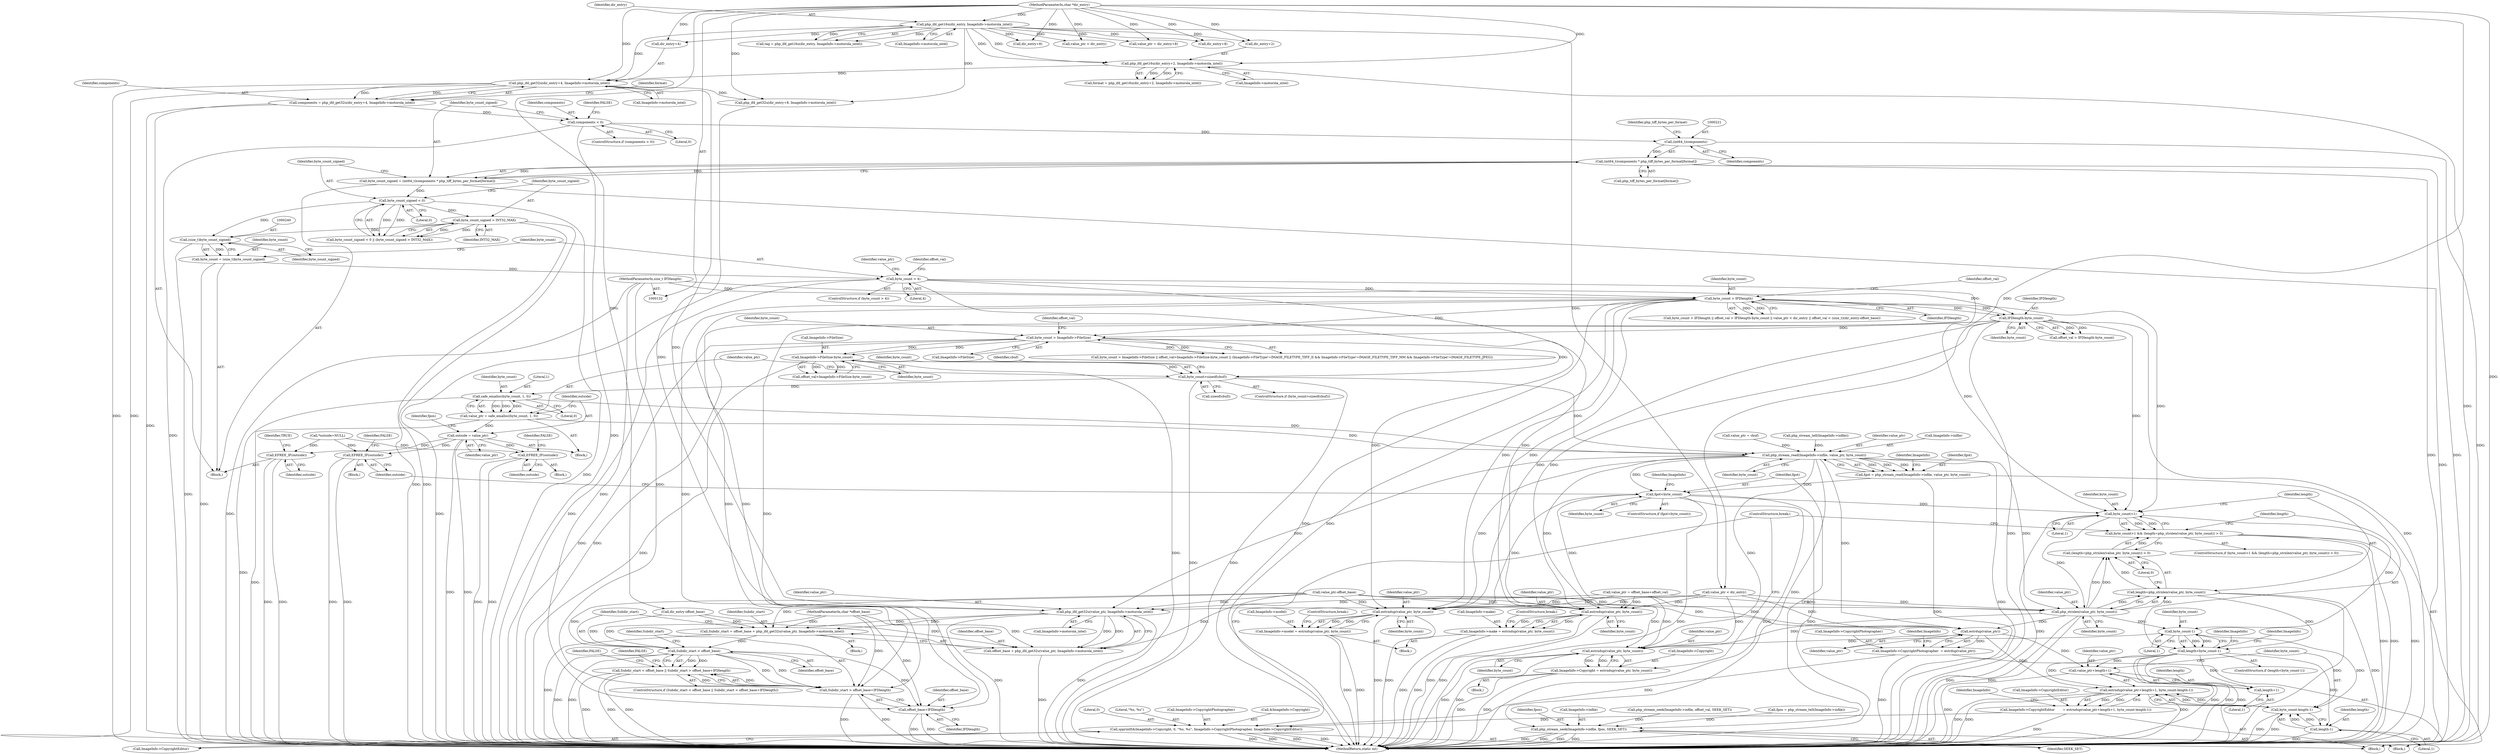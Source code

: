 digraph "0_php_082aecfc3a753ad03be82cf14f03ac065723ec92_0@API" {
"1000334" [label="(Call,safe_emalloc(byte_count, 1, 0))"];
"1000327" [label="(Call,byte_count>sizeof(cbuf))"];
"1000294" [label="(Call,ImageInfo->FileSize-byte_count)"];
"1000286" [label="(Call,byte_count > ImageInfo->FileSize)"];
"1000263" [label="(Call,byte_count > IFDlength)"];
"1000243" [label="(Call,byte_count > 4)"];
"1000237" [label="(Call,byte_count = (size_t)byte_count_signed)"];
"1000239" [label="(Call,(size_t)byte_count_signed)"];
"1000228" [label="(Call,byte_count_signed < 0)"];
"1000217" [label="(Call,byte_count_signed = (int64_t)components * php_tiff_bytes_per_format[format])"];
"1000219" [label="(Call,(int64_t)components * php_tiff_bytes_per_format[format])"];
"1000220" [label="(Call,(int64_t)components)"];
"1000211" [label="(Call,components < 0)"];
"1000190" [label="(Call,components = php_ifd_get32u(dir_entry+4, ImageInfo->motorola_intel))"];
"1000192" [label="(Call,php_ifd_get32u(dir_entry+4, ImageInfo->motorola_intel))"];
"1000134" [label="(MethodParameterIn,char *dir_entry)"];
"1000176" [label="(Call,php_ifd_get16u(dir_entry, ImageInfo->motorola_intel))"];
"1000183" [label="(Call,php_ifd_get16u(dir_entry+2, ImageInfo->motorola_intel))"];
"1000231" [label="(Call,byte_count_signed > INT32_MAX)"];
"1000136" [label="(MethodParameterIn,size_t IFDlength)"];
"1000269" [label="(Call,IFDlength-byte_count)"];
"1000332" [label="(Call,value_ptr = safe_emalloc(byte_count, 1, 0))"];
"1000338" [label="(Call,outside = value_ptr)"];
"1000375" [label="(Call,EFREE_IF(outside))"];
"1000398" [label="(Call,EFREE_IF(outside))"];
"1000793" [label="(Call,EFREE_IF(outside))"];
"1000381" [label="(Call,php_stream_read(ImageInfo->infile, value_ptr, byte_count))"];
"1000379" [label="(Call,fgot = php_stream_read(ImageInfo->infile, value_ptr, byte_count))"];
"1000394" [label="(Call,fgot<byte_count)"];
"1000516" [label="(Call,byte_count>1)"];
"1000515" [label="(Call,byte_count>1 && (length=php_strnlen(value_ptr, byte_count)) > 0)"];
"1000522" [label="(Call,php_strnlen(value_ptr, byte_count))"];
"1000519" [label="(Call,(length=php_strnlen(value_ptr, byte_count)) > 0)"];
"1000520" [label="(Call,length=php_strnlen(value_ptr, byte_count))"];
"1000528" [label="(Call,length<byte_count-1)"];
"1000544" [label="(Call,estrndup(value_ptr+length+1, byte_count-length-1))"];
"1000540" [label="(Call,ImageInfo->CopyrightEditor        = estrndup(value_ptr+length+1, byte_count-length-1))"];
"1000555" [label="(Call,spprintf(&ImageInfo->Copyright, 0, \"%s, %s\", ImageInfo->CopyrightPhotographer, ImageInfo->CopyrightEditor))"];
"1000545" [label="(Call,value_ptr+length+1)"];
"1000547" [label="(Call,length+1)"];
"1000552" [label="(Call,length-1)"];
"1000550" [label="(Call,byte_count-length-1)"];
"1000530" [label="(Call,byte_count-1)"];
"1000574" [label="(Call,estrndup(value_ptr, byte_count))"];
"1000570" [label="(Call,ImageInfo->Copyright = estrndup(value_ptr, byte_count))"];
"1000538" [label="(Call,estrdup(value_ptr))"];
"1000534" [label="(Call,ImageInfo->CopyrightPhotographer  = estrdup(value_ptr))"];
"1000709" [label="(Call,estrndup(value_ptr, byte_count))"];
"1000705" [label="(Call,ImageInfo->make = estrndup(value_ptr, byte_count))"];
"1000718" [label="(Call,estrndup(value_ptr, byte_count))"];
"1000714" [label="(Call,ImageInfo->model = estrndup(value_ptr, byte_count))"];
"1000387" [label="(Call,php_stream_seek(ImageInfo->infile, fpos, SEEK_SET))"];
"1000772" [label="(Call,php_ifd_get32u(value_ptr, ImageInfo->motorola_intel))"];
"1000768" [label="(Call,Subdir_start = offset_base + php_ifd_get32u(value_ptr, ImageInfo->motorola_intel))"];
"1000779" [label="(Call,Subdir_start < offset_base)"];
"1000778" [label="(Call,Subdir_start < offset_base || Subdir_start > offset_base+IFDlength)"];
"1000782" [label="(Call,Subdir_start > offset_base+IFDlength)"];
"1000784" [label="(Call,offset_base+IFDlength)"];
"1000770" [label="(Call,offset_base + php_ifd_get32u(value_ptr, ImageInfo->motorola_intel))"];
"1000547" [label="(Call,length+1)"];
"1000781" [label="(Identifier,offset_base)"];
"1000345" [label="(Identifier,cbuf)"];
"1000519" [label="(Call,(length=php_strnlen(value_ptr, byte_count)) > 0)"];
"1000769" [label="(Identifier,Subdir_start)"];
"1000778" [label="(Call,Subdir_start < offset_base || Subdir_start > offset_base+IFDlength)"];
"1000340" [label="(Identifier,value_ptr)"];
"1000706" [label="(Call,ImageInfo->make)"];
"1000779" [label="(Call,Subdir_start < offset_base)"];
"1000382" [label="(Call,ImageInfo->infile)"];
"1000710" [label="(Identifier,value_ptr)"];
"1000721" [label="(ControlStructure,break;)"];
"1000178" [label="(Call,ImageInfo->motorola_intel)"];
"1000270" [label="(Identifier,IFDlength)"];
"1000268" [label="(Identifier,offset_val)"];
"1000196" [label="(Call,ImageInfo->motorola_intel)"];
"1000248" [label="(Identifier,offset_val)"];
"1000242" [label="(ControlStructure,if (byte_count > 4))"];
"1000219" [label="(Call,(int64_t)components * php_tiff_bytes_per_format[format])"];
"1000271" [label="(Identifier,byte_count)"];
"1000334" [label="(Call,safe_emalloc(byte_count, 1, 0))"];
"1000378" [label="(Identifier,FALSE)"];
"1000176" [label="(Call,php_ifd_get16u(dir_entry, ImageInfo->motorola_intel))"];
"1000263" [label="(Call,byte_count > IFDlength)"];
"1000528" [label="(Call,length<byte_count-1)"];
"1000546" [label="(Identifier,value_ptr)"];
"1000571" [label="(Call,ImageInfo->Copyright)"];
"1000150" [label="(Call,*outside=NULL)"];
"1000524" [label="(Identifier,byte_count)"];
"1000558" [label="(Identifier,ImageInfo)"];
"1000280" [label="(Call,dir_entry-offset_base)"];
"1000397" [label="(Block,)"];
"1000388" [label="(Call,ImageInfo->infile)"];
"1000212" [label="(Identifier,components)"];
"1000785" [label="(Identifier,offset_base)"];
"1000777" [label="(ControlStructure,if (Subdir_start < offset_base || Subdir_start > offset_base+IFDlength))"];
"1000181" [label="(Call,format = php_ifd_get16u(dir_entry+2, ImageInfo->motorola_intel))"];
"1000262" [label="(Call,byte_count > IFDlength || offset_val > IFDlength-byte_count || value_ptr < dir_entry || offset_val < (size_t)(dir_entry-offset_base))"];
"1000782" [label="(Call,Subdir_start > offset_base+IFDlength)"];
"1000256" [label="(Call,value_ptr = offset_base+offset_val)"];
"1000714" [label="(Call,ImageInfo->model = estrndup(value_ptr, byte_count))"];
"1000285" [label="(Call,byte_count > ImageInfo->FileSize || offset_val>ImageInfo->FileSize-byte_count || (ImageInfo->FileType!=IMAGE_FILETYPE_TIFF_II && ImageInfo->FileType!=IMAGE_FILETYPE_TIFF_MM && ImageInfo->FileType!=IMAGE_FILETYPE_JPEG))"];
"1000406" [label="(Call,dir_entry+8)"];
"1000224" [label="(Identifier,php_tiff_bytes_per_format)"];
"1000387" [label="(Call,php_stream_seek(ImageInfo->infile, fpos, SEEK_SET))"];
"1000549" [label="(Literal,1)"];
"1000243" [label="(Call,byte_count > 4)"];
"1000534" [label="(Call,ImageInfo->CopyrightPhotographer  = estrdup(value_ptr))"];
"1000530" [label="(Call,byte_count-1)"];
"1000551" [label="(Identifier,byte_count)"];
"1000796" [label="(Identifier,TRUE)"];
"1000331" [label="(Block,)"];
"1000786" [label="(Identifier,IFDlength)"];
"1000222" [label="(Identifier,components)"];
"1000561" [label="(Literal,\"%s, %s\")"];
"1000193" [label="(Call,dir_entry+4)"];
"1000520" [label="(Call,length=php_strnlen(value_ptr, byte_count))"];
"1000544" [label="(Call,estrndup(value_ptr+length+1, byte_count-length-1))"];
"1000216" [label="(Identifier,FALSE)"];
"1000527" [label="(ControlStructure,if (length<byte_count-1))"];
"1000574" [label="(Call,estrndup(value_ptr, byte_count))"];
"1000720" [label="(Identifier,byte_count)"];
"1000522" [label="(Call,php_strnlen(value_ptr, byte_count))"];
"1000516" [label="(Call,byte_count>1)"];
"1000545" [label="(Call,value_ptr+length+1)"];
"1000239" [label="(Call,(size_t)byte_count_signed)"];
"1000326" [label="(ControlStructure,if (byte_count>sizeof(cbuf)))"];
"1000177" [label="(Identifier,dir_entry)"];
"1000536" [label="(Identifier,ImageInfo)"];
"1000512" [label="(Block,)"];
"1000401" [label="(Identifier,FALSE)"];
"1000718" [label="(Call,estrndup(value_ptr, byte_count))"];
"1000375" [label="(Call,EFREE_IF(outside))"];
"1000529" [label="(Identifier,length)"];
"1000532" [label="(Literal,1)"];
"1000220" [label="(Call,(int64_t)components)"];
"1000789" [label="(Identifier,FALSE)"];
"1000286" [label="(Call,byte_count > ImageInfo->FileSize)"];
"1000548" [label="(Identifier,length)"];
"1000269" [label="(Call,IFDlength-byte_count)"];
"1000227" [label="(Call,byte_count_signed < 0 || (byte_count_signed > INT32_MAX))"];
"1000273" [label="(Call,value_ptr < dir_entry)"];
"1000533" [label="(Block,)"];
"1000531" [label="(Identifier,byte_count)"];
"1000774" [label="(Call,ImageInfo->motorola_intel)"];
"1000538" [label="(Call,estrdup(value_ptr))"];
"1000514" [label="(ControlStructure,if (byte_count>1 && (length=php_strnlen(value_ptr, byte_count)) > 0))"];
"1000267" [label="(Call,offset_val > IFDlength-byte_count)"];
"1000338" [label="(Call,outside = value_ptr)"];
"1000374" [label="(Block,)"];
"1000392" [label="(Identifier,SEEK_SET)"];
"1000250" [label="(Call,dir_entry+8)"];
"1000711" [label="(Identifier,byte_count)"];
"1000576" [label="(Identifier,byte_count)"];
"1000328" [label="(Identifier,byte_count)"];
"1000191" [label="(Identifier,components)"];
"1000396" [label="(Identifier,byte_count)"];
"1000327" [label="(Call,byte_count>sizeof(cbuf))"];
"1000295" [label="(Call,ImageInfo->FileSize)"];
"1000332" [label="(Call,value_ptr = safe_emalloc(byte_count, 1, 0))"];
"1000192" [label="(Call,php_ifd_get32u(dir_entry+4, ImageInfo->motorola_intel))"];
"1000333" [label="(Identifier,value_ptr)"];
"1000770" [label="(Call,offset_base + php_ifd_get32u(value_ptr, ImageInfo->motorola_intel))"];
"1000712" [label="(ControlStructure,break;)"];
"1000555" [label="(Call,spprintf(&ImageInfo->Copyright, 0, \"%s, %s\", ImageInfo->CopyrightPhotographer, ImageInfo->CopyrightEditor))"];
"1000318" [label="(Call,value_ptr < dir_entry)"];
"1000228" [label="(Call,byte_count_signed < 0)"];
"1000792" [label="(Identifier,FALSE)"];
"1000729" [label="(Block,)"];
"1000230" [label="(Literal,0)"];
"1000187" [label="(Call,ImageInfo->motorola_intel)"];
"1000411" [label="(Call,value_ptr-offset_base)"];
"1000233" [label="(Identifier,INT32_MAX)"];
"1000294" [label="(Call,ImageInfo->FileSize-byte_count)"];
"1000569" [label="(Block,)"];
"1000542" [label="(Identifier,ImageInfo)"];
"1000292" [label="(Call,offset_val>ImageInfo->FileSize-byte_count)"];
"1000232" [label="(Identifier,byte_count_signed)"];
"1000335" [label="(Identifier,byte_count)"];
"1000218" [label="(Identifier,byte_count_signed)"];
"1000358" [label="(Call,php_stream_seek(ImageInfo->infile, offset_val, SEEK_SET))"];
"1000380" [label="(Identifier,fgot)"];
"1000784" [label="(Call,offset_base+IFDlength)"];
"1000245" [label="(Literal,4)"];
"1000554" [label="(Literal,1)"];
"1000539" [label="(Identifier,value_ptr)"];
"1000238" [label="(Identifier,byte_count)"];
"1000135" [label="(MethodParameterIn,char *offset_base)"];
"1000577" [label="(ControlStructure,break;)"];
"1000376" [label="(Identifier,outside)"];
"1000797" [label="(MethodReturn,static int)"];
"1000794" [label="(Identifier,outside)"];
"1000353" [label="(Identifier,fpos)"];
"1000136" [label="(MethodParameterIn,size_t IFDlength)"];
"1000249" [label="(Call,php_ifd_get32u(dir_entry+8, ImageInfo->motorola_intel))"];
"1000184" [label="(Call,dir_entry+2)"];
"1000264" [label="(Identifier,byte_count)"];
"1000244" [label="(Identifier,byte_count)"];
"1000229" [label="(Identifier,byte_count_signed)"];
"1000715" [label="(Call,ImageInfo->model)"];
"1000405" [label="(Identifier,value_ptr)"];
"1000398" [label="(Call,EFREE_IF(outside))"];
"1000523" [label="(Identifier,value_ptr)"];
"1000339" [label="(Identifier,outside)"];
"1000293" [label="(Identifier,offset_val)"];
"1000389" [label="(Identifier,ImageInfo)"];
"1000521" [label="(Identifier,length)"];
"1000190" [label="(Call,components = php_ifd_get32u(dir_entry+4, ImageInfo->motorola_intel))"];
"1000570" [label="(Call,ImageInfo->Copyright = estrndup(value_ptr, byte_count))"];
"1000416" [label="(Identifier,ImageInfo)"];
"1000562" [label="(Call,ImageInfo->CopyrightPhotographer)"];
"1000283" [label="(Block,)"];
"1000379" [label="(Call,fgot = php_stream_read(ImageInfo->infile, value_ptr, byte_count))"];
"1000241" [label="(Identifier,byte_count_signed)"];
"1000223" [label="(Call,php_tiff_bytes_per_format[format])"];
"1000381" [label="(Call,php_stream_read(ImageInfo->infile, value_ptr, byte_count))"];
"1000349" [label="(Call,value_ptr = cbuf)"];
"1000719" [label="(Identifier,value_ptr)"];
"1000565" [label="(Call,ImageInfo->CopyrightEditor)"];
"1000211" [label="(Call,components < 0)"];
"1000772" [label="(Call,php_ifd_get32u(value_ptr, ImageInfo->motorola_intel))"];
"1000556" [label="(Call,&ImageInfo->Copyright)"];
"1000394" [label="(Call,fgot<byte_count)"];
"1000517" [label="(Identifier,byte_count)"];
"1000793" [label="(Call,EFREE_IF(outside))"];
"1000393" [label="(ControlStructure,if (fgot<byte_count))"];
"1000541" [label="(Call,ImageInfo->CopyrightEditor)"];
"1000783" [label="(Identifier,Subdir_start)"];
"1000329" [label="(Call,sizeof(cbuf))"];
"1000183" [label="(Call,php_ifd_get16u(dir_entry+2, ImageInfo->motorola_intel))"];
"1000705" [label="(Call,ImageInfo->make = estrndup(value_ptr, byte_count))"];
"1000552" [label="(Call,length-1)"];
"1000535" [label="(Call,ImageInfo->CopyrightPhotographer)"];
"1000352" [label="(Call,fpos = php_stream_tell(ImageInfo->infile))"];
"1000231" [label="(Call,byte_count_signed > INT32_MAX)"];
"1000525" [label="(Literal,0)"];
"1000336" [label="(Literal,1)"];
"1000399" [label="(Identifier,outside)"];
"1000773" [label="(Identifier,value_ptr)"];
"1000298" [label="(Identifier,byte_count)"];
"1000265" [label="(Identifier,IFDlength)"];
"1000202" [label="(Identifier,format)"];
"1000553" [label="(Identifier,length)"];
"1000515" [label="(Call,byte_count>1 && (length=php_strnlen(value_ptr, byte_count)) > 0)"];
"1000550" [label="(Call,byte_count-length-1)"];
"1000395" [label="(Identifier,fgot)"];
"1000575" [label="(Identifier,value_ptr)"];
"1000404" [label="(Call,value_ptr = dir_entry+8)"];
"1000386" [label="(Identifier,byte_count)"];
"1000572" [label="(Identifier,ImageInfo)"];
"1000780" [label="(Identifier,Subdir_start)"];
"1000391" [label="(Identifier,fpos)"];
"1000174" [label="(Call,tag = php_ifd_get16u(dir_entry, ImageInfo->motorola_intel))"];
"1000771" [label="(Identifier,offset_base)"];
"1000768" [label="(Call,Subdir_start = offset_base + php_ifd_get32u(value_ptr, ImageInfo->motorola_intel))"];
"1000337" [label="(Literal,0)"];
"1000210" [label="(ControlStructure,if (components < 0))"];
"1000560" [label="(Literal,0)"];
"1000237" [label="(Call,byte_count = (size_t)byte_count_signed)"];
"1000518" [label="(Literal,1)"];
"1000540" [label="(Call,ImageInfo->CopyrightEditor        = estrndup(value_ptr+length+1, byte_count-length-1))"];
"1000217" [label="(Call,byte_count_signed = (int64_t)components * php_tiff_bytes_per_format[format])"];
"1000213" [label="(Literal,0)"];
"1000709" [label="(Call,estrndup(value_ptr, byte_count))"];
"1000141" [label="(Block,)"];
"1000366" [label="(Call,php_stream_tell(ImageInfo->infile))"];
"1000385" [label="(Identifier,value_ptr)"];
"1000287" [label="(Identifier,byte_count)"];
"1000288" [label="(Call,ImageInfo->FileSize)"];
"1000134" [label="(MethodParameterIn,char *dir_entry)"];
"1000334" -> "1000332"  [label="AST: "];
"1000334" -> "1000337"  [label="CFG: "];
"1000335" -> "1000334"  [label="AST: "];
"1000336" -> "1000334"  [label="AST: "];
"1000337" -> "1000334"  [label="AST: "];
"1000332" -> "1000334"  [label="CFG: "];
"1000334" -> "1000797"  [label="DDG: "];
"1000334" -> "1000332"  [label="DDG: "];
"1000334" -> "1000332"  [label="DDG: "];
"1000334" -> "1000332"  [label="DDG: "];
"1000327" -> "1000334"  [label="DDG: "];
"1000334" -> "1000381"  [label="DDG: "];
"1000327" -> "1000326"  [label="AST: "];
"1000327" -> "1000329"  [label="CFG: "];
"1000328" -> "1000327"  [label="AST: "];
"1000329" -> "1000327"  [label="AST: "];
"1000333" -> "1000327"  [label="CFG: "];
"1000345" -> "1000327"  [label="CFG: "];
"1000327" -> "1000797"  [label="DDG: "];
"1000327" -> "1000797"  [label="DDG: "];
"1000294" -> "1000327"  [label="DDG: "];
"1000286" -> "1000327"  [label="DDG: "];
"1000327" -> "1000381"  [label="DDG: "];
"1000294" -> "1000292"  [label="AST: "];
"1000294" -> "1000298"  [label="CFG: "];
"1000295" -> "1000294"  [label="AST: "];
"1000298" -> "1000294"  [label="AST: "];
"1000292" -> "1000294"  [label="CFG: "];
"1000294" -> "1000797"  [label="DDG: "];
"1000294" -> "1000797"  [label="DDG: "];
"1000294" -> "1000292"  [label="DDG: "];
"1000294" -> "1000292"  [label="DDG: "];
"1000286" -> "1000294"  [label="DDG: "];
"1000286" -> "1000294"  [label="DDG: "];
"1000286" -> "1000285"  [label="AST: "];
"1000286" -> "1000288"  [label="CFG: "];
"1000287" -> "1000286"  [label="AST: "];
"1000288" -> "1000286"  [label="AST: "];
"1000293" -> "1000286"  [label="CFG: "];
"1000285" -> "1000286"  [label="CFG: "];
"1000286" -> "1000797"  [label="DDG: "];
"1000286" -> "1000797"  [label="DDG: "];
"1000286" -> "1000285"  [label="DDG: "];
"1000286" -> "1000285"  [label="DDG: "];
"1000263" -> "1000286"  [label="DDG: "];
"1000269" -> "1000286"  [label="DDG: "];
"1000263" -> "1000262"  [label="AST: "];
"1000263" -> "1000265"  [label="CFG: "];
"1000264" -> "1000263"  [label="AST: "];
"1000265" -> "1000263"  [label="AST: "];
"1000268" -> "1000263"  [label="CFG: "];
"1000262" -> "1000263"  [label="CFG: "];
"1000263" -> "1000797"  [label="DDG: "];
"1000263" -> "1000797"  [label="DDG: "];
"1000263" -> "1000262"  [label="DDG: "];
"1000263" -> "1000262"  [label="DDG: "];
"1000243" -> "1000263"  [label="DDG: "];
"1000136" -> "1000263"  [label="DDG: "];
"1000263" -> "1000269"  [label="DDG: "];
"1000263" -> "1000269"  [label="DDG: "];
"1000263" -> "1000516"  [label="DDG: "];
"1000263" -> "1000709"  [label="DDG: "];
"1000263" -> "1000718"  [label="DDG: "];
"1000263" -> "1000782"  [label="DDG: "];
"1000263" -> "1000784"  [label="DDG: "];
"1000243" -> "1000242"  [label="AST: "];
"1000243" -> "1000245"  [label="CFG: "];
"1000244" -> "1000243"  [label="AST: "];
"1000245" -> "1000243"  [label="AST: "];
"1000248" -> "1000243"  [label="CFG: "];
"1000405" -> "1000243"  [label="CFG: "];
"1000243" -> "1000797"  [label="DDG: "];
"1000243" -> "1000797"  [label="DDG: "];
"1000237" -> "1000243"  [label="DDG: "];
"1000243" -> "1000516"  [label="DDG: "];
"1000243" -> "1000709"  [label="DDG: "];
"1000243" -> "1000718"  [label="DDG: "];
"1000237" -> "1000141"  [label="AST: "];
"1000237" -> "1000239"  [label="CFG: "];
"1000238" -> "1000237"  [label="AST: "];
"1000239" -> "1000237"  [label="AST: "];
"1000244" -> "1000237"  [label="CFG: "];
"1000237" -> "1000797"  [label="DDG: "];
"1000239" -> "1000237"  [label="DDG: "];
"1000239" -> "1000241"  [label="CFG: "];
"1000240" -> "1000239"  [label="AST: "];
"1000241" -> "1000239"  [label="AST: "];
"1000239" -> "1000797"  [label="DDG: "];
"1000228" -> "1000239"  [label="DDG: "];
"1000231" -> "1000239"  [label="DDG: "];
"1000228" -> "1000227"  [label="AST: "];
"1000228" -> "1000230"  [label="CFG: "];
"1000229" -> "1000228"  [label="AST: "];
"1000230" -> "1000228"  [label="AST: "];
"1000232" -> "1000228"  [label="CFG: "];
"1000227" -> "1000228"  [label="CFG: "];
"1000228" -> "1000797"  [label="DDG: "];
"1000228" -> "1000227"  [label="DDG: "];
"1000228" -> "1000227"  [label="DDG: "];
"1000217" -> "1000228"  [label="DDG: "];
"1000228" -> "1000231"  [label="DDG: "];
"1000217" -> "1000141"  [label="AST: "];
"1000217" -> "1000219"  [label="CFG: "];
"1000218" -> "1000217"  [label="AST: "];
"1000219" -> "1000217"  [label="AST: "];
"1000229" -> "1000217"  [label="CFG: "];
"1000217" -> "1000797"  [label="DDG: "];
"1000219" -> "1000217"  [label="DDG: "];
"1000219" -> "1000217"  [label="DDG: "];
"1000219" -> "1000223"  [label="CFG: "];
"1000220" -> "1000219"  [label="AST: "];
"1000223" -> "1000219"  [label="AST: "];
"1000219" -> "1000797"  [label="DDG: "];
"1000219" -> "1000797"  [label="DDG: "];
"1000220" -> "1000219"  [label="DDG: "];
"1000220" -> "1000222"  [label="CFG: "];
"1000221" -> "1000220"  [label="AST: "];
"1000222" -> "1000220"  [label="AST: "];
"1000224" -> "1000220"  [label="CFG: "];
"1000220" -> "1000797"  [label="DDG: "];
"1000211" -> "1000220"  [label="DDG: "];
"1000211" -> "1000210"  [label="AST: "];
"1000211" -> "1000213"  [label="CFG: "];
"1000212" -> "1000211"  [label="AST: "];
"1000213" -> "1000211"  [label="AST: "];
"1000216" -> "1000211"  [label="CFG: "];
"1000218" -> "1000211"  [label="CFG: "];
"1000211" -> "1000797"  [label="DDG: "];
"1000211" -> "1000797"  [label="DDG: "];
"1000190" -> "1000211"  [label="DDG: "];
"1000190" -> "1000141"  [label="AST: "];
"1000190" -> "1000192"  [label="CFG: "];
"1000191" -> "1000190"  [label="AST: "];
"1000192" -> "1000190"  [label="AST: "];
"1000202" -> "1000190"  [label="CFG: "];
"1000190" -> "1000797"  [label="DDG: "];
"1000192" -> "1000190"  [label="DDG: "];
"1000192" -> "1000190"  [label="DDG: "];
"1000192" -> "1000196"  [label="CFG: "];
"1000193" -> "1000192"  [label="AST: "];
"1000196" -> "1000192"  [label="AST: "];
"1000192" -> "1000797"  [label="DDG: "];
"1000192" -> "1000797"  [label="DDG: "];
"1000134" -> "1000192"  [label="DDG: "];
"1000176" -> "1000192"  [label="DDG: "];
"1000183" -> "1000192"  [label="DDG: "];
"1000192" -> "1000249"  [label="DDG: "];
"1000192" -> "1000772"  [label="DDG: "];
"1000134" -> "1000132"  [label="AST: "];
"1000134" -> "1000797"  [label="DDG: "];
"1000134" -> "1000176"  [label="DDG: "];
"1000134" -> "1000183"  [label="DDG: "];
"1000134" -> "1000184"  [label="DDG: "];
"1000134" -> "1000193"  [label="DDG: "];
"1000134" -> "1000249"  [label="DDG: "];
"1000134" -> "1000250"  [label="DDG: "];
"1000134" -> "1000273"  [label="DDG: "];
"1000134" -> "1000280"  [label="DDG: "];
"1000134" -> "1000318"  [label="DDG: "];
"1000134" -> "1000404"  [label="DDG: "];
"1000134" -> "1000406"  [label="DDG: "];
"1000176" -> "1000174"  [label="AST: "];
"1000176" -> "1000178"  [label="CFG: "];
"1000177" -> "1000176"  [label="AST: "];
"1000178" -> "1000176"  [label="AST: "];
"1000174" -> "1000176"  [label="CFG: "];
"1000176" -> "1000174"  [label="DDG: "];
"1000176" -> "1000174"  [label="DDG: "];
"1000176" -> "1000183"  [label="DDG: "];
"1000176" -> "1000183"  [label="DDG: "];
"1000176" -> "1000184"  [label="DDG: "];
"1000176" -> "1000193"  [label="DDG: "];
"1000176" -> "1000249"  [label="DDG: "];
"1000176" -> "1000250"  [label="DDG: "];
"1000176" -> "1000273"  [label="DDG: "];
"1000176" -> "1000318"  [label="DDG: "];
"1000176" -> "1000404"  [label="DDG: "];
"1000176" -> "1000406"  [label="DDG: "];
"1000183" -> "1000181"  [label="AST: "];
"1000183" -> "1000187"  [label="CFG: "];
"1000184" -> "1000183"  [label="AST: "];
"1000187" -> "1000183"  [label="AST: "];
"1000181" -> "1000183"  [label="CFG: "];
"1000183" -> "1000797"  [label="DDG: "];
"1000183" -> "1000181"  [label="DDG: "];
"1000183" -> "1000181"  [label="DDG: "];
"1000231" -> "1000227"  [label="AST: "];
"1000231" -> "1000233"  [label="CFG: "];
"1000232" -> "1000231"  [label="AST: "];
"1000233" -> "1000231"  [label="AST: "];
"1000227" -> "1000231"  [label="CFG: "];
"1000231" -> "1000797"  [label="DDG: "];
"1000231" -> "1000797"  [label="DDG: "];
"1000231" -> "1000227"  [label="DDG: "];
"1000231" -> "1000227"  [label="DDG: "];
"1000136" -> "1000132"  [label="AST: "];
"1000136" -> "1000797"  [label="DDG: "];
"1000136" -> "1000269"  [label="DDG: "];
"1000136" -> "1000782"  [label="DDG: "];
"1000136" -> "1000784"  [label="DDG: "];
"1000269" -> "1000267"  [label="AST: "];
"1000269" -> "1000271"  [label="CFG: "];
"1000270" -> "1000269"  [label="AST: "];
"1000271" -> "1000269"  [label="AST: "];
"1000267" -> "1000269"  [label="CFG: "];
"1000269" -> "1000797"  [label="DDG: "];
"1000269" -> "1000797"  [label="DDG: "];
"1000269" -> "1000267"  [label="DDG: "];
"1000269" -> "1000267"  [label="DDG: "];
"1000269" -> "1000516"  [label="DDG: "];
"1000269" -> "1000709"  [label="DDG: "];
"1000269" -> "1000718"  [label="DDG: "];
"1000269" -> "1000782"  [label="DDG: "];
"1000269" -> "1000784"  [label="DDG: "];
"1000332" -> "1000331"  [label="AST: "];
"1000333" -> "1000332"  [label="AST: "];
"1000339" -> "1000332"  [label="CFG: "];
"1000332" -> "1000797"  [label="DDG: "];
"1000332" -> "1000338"  [label="DDG: "];
"1000332" -> "1000381"  [label="DDG: "];
"1000338" -> "1000331"  [label="AST: "];
"1000338" -> "1000340"  [label="CFG: "];
"1000339" -> "1000338"  [label="AST: "];
"1000340" -> "1000338"  [label="AST: "];
"1000353" -> "1000338"  [label="CFG: "];
"1000338" -> "1000797"  [label="DDG: "];
"1000338" -> "1000797"  [label="DDG: "];
"1000338" -> "1000375"  [label="DDG: "];
"1000338" -> "1000398"  [label="DDG: "];
"1000338" -> "1000793"  [label="DDG: "];
"1000375" -> "1000374"  [label="AST: "];
"1000375" -> "1000376"  [label="CFG: "];
"1000376" -> "1000375"  [label="AST: "];
"1000378" -> "1000375"  [label="CFG: "];
"1000375" -> "1000797"  [label="DDG: "];
"1000375" -> "1000797"  [label="DDG: "];
"1000150" -> "1000375"  [label="DDG: "];
"1000398" -> "1000397"  [label="AST: "];
"1000398" -> "1000399"  [label="CFG: "];
"1000399" -> "1000398"  [label="AST: "];
"1000401" -> "1000398"  [label="CFG: "];
"1000398" -> "1000797"  [label="DDG: "];
"1000398" -> "1000797"  [label="DDG: "];
"1000150" -> "1000398"  [label="DDG: "];
"1000793" -> "1000141"  [label="AST: "];
"1000793" -> "1000794"  [label="CFG: "];
"1000794" -> "1000793"  [label="AST: "];
"1000796" -> "1000793"  [label="CFG: "];
"1000793" -> "1000797"  [label="DDG: "];
"1000793" -> "1000797"  [label="DDG: "];
"1000150" -> "1000793"  [label="DDG: "];
"1000381" -> "1000379"  [label="AST: "];
"1000381" -> "1000386"  [label="CFG: "];
"1000382" -> "1000381"  [label="AST: "];
"1000385" -> "1000381"  [label="AST: "];
"1000386" -> "1000381"  [label="AST: "];
"1000379" -> "1000381"  [label="CFG: "];
"1000381" -> "1000797"  [label="DDG: "];
"1000381" -> "1000379"  [label="DDG: "];
"1000381" -> "1000379"  [label="DDG: "];
"1000381" -> "1000379"  [label="DDG: "];
"1000366" -> "1000381"  [label="DDG: "];
"1000349" -> "1000381"  [label="DDG: "];
"1000381" -> "1000387"  [label="DDG: "];
"1000381" -> "1000394"  [label="DDG: "];
"1000381" -> "1000522"  [label="DDG: "];
"1000381" -> "1000538"  [label="DDG: "];
"1000381" -> "1000574"  [label="DDG: "];
"1000381" -> "1000709"  [label="DDG: "];
"1000381" -> "1000718"  [label="DDG: "];
"1000381" -> "1000772"  [label="DDG: "];
"1000379" -> "1000283"  [label="AST: "];
"1000380" -> "1000379"  [label="AST: "];
"1000389" -> "1000379"  [label="CFG: "];
"1000379" -> "1000797"  [label="DDG: "];
"1000379" -> "1000394"  [label="DDG: "];
"1000394" -> "1000393"  [label="AST: "];
"1000394" -> "1000396"  [label="CFG: "];
"1000395" -> "1000394"  [label="AST: "];
"1000396" -> "1000394"  [label="AST: "];
"1000399" -> "1000394"  [label="CFG: "];
"1000416" -> "1000394"  [label="CFG: "];
"1000394" -> "1000797"  [label="DDG: "];
"1000394" -> "1000797"  [label="DDG: "];
"1000394" -> "1000797"  [label="DDG: "];
"1000394" -> "1000516"  [label="DDG: "];
"1000394" -> "1000709"  [label="DDG: "];
"1000394" -> "1000718"  [label="DDG: "];
"1000516" -> "1000515"  [label="AST: "];
"1000516" -> "1000518"  [label="CFG: "];
"1000517" -> "1000516"  [label="AST: "];
"1000518" -> "1000516"  [label="AST: "];
"1000521" -> "1000516"  [label="CFG: "];
"1000515" -> "1000516"  [label="CFG: "];
"1000516" -> "1000797"  [label="DDG: "];
"1000516" -> "1000515"  [label="DDG: "];
"1000516" -> "1000515"  [label="DDG: "];
"1000516" -> "1000522"  [label="DDG: "];
"1000516" -> "1000530"  [label="DDG: "];
"1000515" -> "1000514"  [label="AST: "];
"1000515" -> "1000519"  [label="CFG: "];
"1000519" -> "1000515"  [label="AST: "];
"1000529" -> "1000515"  [label="CFG: "];
"1000577" -> "1000515"  [label="CFG: "];
"1000515" -> "1000797"  [label="DDG: "];
"1000515" -> "1000797"  [label="DDG: "];
"1000515" -> "1000797"  [label="DDG: "];
"1000519" -> "1000515"  [label="DDG: "];
"1000522" -> "1000520"  [label="AST: "];
"1000522" -> "1000524"  [label="CFG: "];
"1000523" -> "1000522"  [label="AST: "];
"1000524" -> "1000522"  [label="AST: "];
"1000520" -> "1000522"  [label="CFG: "];
"1000522" -> "1000797"  [label="DDG: "];
"1000522" -> "1000797"  [label="DDG: "];
"1000522" -> "1000519"  [label="DDG: "];
"1000522" -> "1000519"  [label="DDG: "];
"1000522" -> "1000520"  [label="DDG: "];
"1000522" -> "1000520"  [label="DDG: "];
"1000411" -> "1000522"  [label="DDG: "];
"1000273" -> "1000522"  [label="DDG: "];
"1000256" -> "1000522"  [label="DDG: "];
"1000522" -> "1000530"  [label="DDG: "];
"1000522" -> "1000538"  [label="DDG: "];
"1000522" -> "1000574"  [label="DDG: "];
"1000519" -> "1000525"  [label="CFG: "];
"1000520" -> "1000519"  [label="AST: "];
"1000525" -> "1000519"  [label="AST: "];
"1000520" -> "1000519"  [label="DDG: "];
"1000521" -> "1000520"  [label="AST: "];
"1000525" -> "1000520"  [label="CFG: "];
"1000520" -> "1000797"  [label="DDG: "];
"1000520" -> "1000797"  [label="DDG: "];
"1000520" -> "1000528"  [label="DDG: "];
"1000528" -> "1000527"  [label="AST: "];
"1000528" -> "1000530"  [label="CFG: "];
"1000529" -> "1000528"  [label="AST: "];
"1000530" -> "1000528"  [label="AST: "];
"1000536" -> "1000528"  [label="CFG: "];
"1000572" -> "1000528"  [label="CFG: "];
"1000528" -> "1000797"  [label="DDG: "];
"1000528" -> "1000797"  [label="DDG: "];
"1000528" -> "1000797"  [label="DDG: "];
"1000530" -> "1000528"  [label="DDG: "];
"1000530" -> "1000528"  [label="DDG: "];
"1000528" -> "1000544"  [label="DDG: "];
"1000528" -> "1000545"  [label="DDG: "];
"1000528" -> "1000547"  [label="DDG: "];
"1000528" -> "1000552"  [label="DDG: "];
"1000544" -> "1000540"  [label="AST: "];
"1000544" -> "1000550"  [label="CFG: "];
"1000545" -> "1000544"  [label="AST: "];
"1000550" -> "1000544"  [label="AST: "];
"1000540" -> "1000544"  [label="CFG: "];
"1000544" -> "1000797"  [label="DDG: "];
"1000544" -> "1000797"  [label="DDG: "];
"1000544" -> "1000540"  [label="DDG: "];
"1000544" -> "1000540"  [label="DDG: "];
"1000538" -> "1000544"  [label="DDG: "];
"1000550" -> "1000544"  [label="DDG: "];
"1000550" -> "1000544"  [label="DDG: "];
"1000540" -> "1000533"  [label="AST: "];
"1000541" -> "1000540"  [label="AST: "];
"1000558" -> "1000540"  [label="CFG: "];
"1000540" -> "1000797"  [label="DDG: "];
"1000540" -> "1000555"  [label="DDG: "];
"1000555" -> "1000533"  [label="AST: "];
"1000555" -> "1000565"  [label="CFG: "];
"1000556" -> "1000555"  [label="AST: "];
"1000560" -> "1000555"  [label="AST: "];
"1000561" -> "1000555"  [label="AST: "];
"1000562" -> "1000555"  [label="AST: "];
"1000565" -> "1000555"  [label="AST: "];
"1000577" -> "1000555"  [label="CFG: "];
"1000555" -> "1000797"  [label="DDG: "];
"1000555" -> "1000797"  [label="DDG: "];
"1000555" -> "1000797"  [label="DDG: "];
"1000555" -> "1000797"  [label="DDG: "];
"1000534" -> "1000555"  [label="DDG: "];
"1000545" -> "1000547"  [label="CFG: "];
"1000546" -> "1000545"  [label="AST: "];
"1000547" -> "1000545"  [label="AST: "];
"1000551" -> "1000545"  [label="CFG: "];
"1000545" -> "1000797"  [label="DDG: "];
"1000545" -> "1000797"  [label="DDG: "];
"1000538" -> "1000545"  [label="DDG: "];
"1000547" -> "1000549"  [label="CFG: "];
"1000548" -> "1000547"  [label="AST: "];
"1000549" -> "1000547"  [label="AST: "];
"1000552" -> "1000550"  [label="AST: "];
"1000552" -> "1000554"  [label="CFG: "];
"1000553" -> "1000552"  [label="AST: "];
"1000554" -> "1000552"  [label="AST: "];
"1000550" -> "1000552"  [label="CFG: "];
"1000552" -> "1000797"  [label="DDG: "];
"1000552" -> "1000550"  [label="DDG: "];
"1000552" -> "1000550"  [label="DDG: "];
"1000551" -> "1000550"  [label="AST: "];
"1000550" -> "1000797"  [label="DDG: "];
"1000550" -> "1000797"  [label="DDG: "];
"1000530" -> "1000550"  [label="DDG: "];
"1000530" -> "1000532"  [label="CFG: "];
"1000531" -> "1000530"  [label="AST: "];
"1000532" -> "1000530"  [label="AST: "];
"1000530" -> "1000574"  [label="DDG: "];
"1000574" -> "1000570"  [label="AST: "];
"1000574" -> "1000576"  [label="CFG: "];
"1000575" -> "1000574"  [label="AST: "];
"1000576" -> "1000574"  [label="AST: "];
"1000570" -> "1000574"  [label="CFG: "];
"1000574" -> "1000797"  [label="DDG: "];
"1000574" -> "1000797"  [label="DDG: "];
"1000574" -> "1000570"  [label="DDG: "];
"1000574" -> "1000570"  [label="DDG: "];
"1000411" -> "1000574"  [label="DDG: "];
"1000273" -> "1000574"  [label="DDG: "];
"1000256" -> "1000574"  [label="DDG: "];
"1000570" -> "1000569"  [label="AST: "];
"1000571" -> "1000570"  [label="AST: "];
"1000577" -> "1000570"  [label="CFG: "];
"1000570" -> "1000797"  [label="DDG: "];
"1000570" -> "1000797"  [label="DDG: "];
"1000538" -> "1000534"  [label="AST: "];
"1000538" -> "1000539"  [label="CFG: "];
"1000539" -> "1000538"  [label="AST: "];
"1000534" -> "1000538"  [label="CFG: "];
"1000538" -> "1000534"  [label="DDG: "];
"1000411" -> "1000538"  [label="DDG: "];
"1000273" -> "1000538"  [label="DDG: "];
"1000256" -> "1000538"  [label="DDG: "];
"1000534" -> "1000533"  [label="AST: "];
"1000535" -> "1000534"  [label="AST: "];
"1000542" -> "1000534"  [label="CFG: "];
"1000534" -> "1000797"  [label="DDG: "];
"1000709" -> "1000705"  [label="AST: "];
"1000709" -> "1000711"  [label="CFG: "];
"1000710" -> "1000709"  [label="AST: "];
"1000711" -> "1000709"  [label="AST: "];
"1000705" -> "1000709"  [label="CFG: "];
"1000709" -> "1000797"  [label="DDG: "];
"1000709" -> "1000797"  [label="DDG: "];
"1000709" -> "1000705"  [label="DDG: "];
"1000709" -> "1000705"  [label="DDG: "];
"1000411" -> "1000709"  [label="DDG: "];
"1000273" -> "1000709"  [label="DDG: "];
"1000256" -> "1000709"  [label="DDG: "];
"1000705" -> "1000512"  [label="AST: "];
"1000706" -> "1000705"  [label="AST: "];
"1000712" -> "1000705"  [label="CFG: "];
"1000705" -> "1000797"  [label="DDG: "];
"1000705" -> "1000797"  [label="DDG: "];
"1000718" -> "1000714"  [label="AST: "];
"1000718" -> "1000720"  [label="CFG: "];
"1000719" -> "1000718"  [label="AST: "];
"1000720" -> "1000718"  [label="AST: "];
"1000714" -> "1000718"  [label="CFG: "];
"1000718" -> "1000797"  [label="DDG: "];
"1000718" -> "1000797"  [label="DDG: "];
"1000718" -> "1000714"  [label="DDG: "];
"1000718" -> "1000714"  [label="DDG: "];
"1000411" -> "1000718"  [label="DDG: "];
"1000273" -> "1000718"  [label="DDG: "];
"1000256" -> "1000718"  [label="DDG: "];
"1000714" -> "1000512"  [label="AST: "];
"1000715" -> "1000714"  [label="AST: "];
"1000721" -> "1000714"  [label="CFG: "];
"1000714" -> "1000797"  [label="DDG: "];
"1000714" -> "1000797"  [label="DDG: "];
"1000387" -> "1000283"  [label="AST: "];
"1000387" -> "1000392"  [label="CFG: "];
"1000388" -> "1000387"  [label="AST: "];
"1000391" -> "1000387"  [label="AST: "];
"1000392" -> "1000387"  [label="AST: "];
"1000395" -> "1000387"  [label="CFG: "];
"1000387" -> "1000797"  [label="DDG: "];
"1000387" -> "1000797"  [label="DDG: "];
"1000387" -> "1000797"  [label="DDG: "];
"1000387" -> "1000797"  [label="DDG: "];
"1000352" -> "1000387"  [label="DDG: "];
"1000358" -> "1000387"  [label="DDG: "];
"1000772" -> "1000770"  [label="AST: "];
"1000772" -> "1000774"  [label="CFG: "];
"1000773" -> "1000772"  [label="AST: "];
"1000774" -> "1000772"  [label="AST: "];
"1000770" -> "1000772"  [label="CFG: "];
"1000772" -> "1000797"  [label="DDG: "];
"1000772" -> "1000797"  [label="DDG: "];
"1000772" -> "1000768"  [label="DDG: "];
"1000772" -> "1000768"  [label="DDG: "];
"1000772" -> "1000770"  [label="DDG: "];
"1000772" -> "1000770"  [label="DDG: "];
"1000411" -> "1000772"  [label="DDG: "];
"1000273" -> "1000772"  [label="DDG: "];
"1000256" -> "1000772"  [label="DDG: "];
"1000249" -> "1000772"  [label="DDG: "];
"1000768" -> "1000729"  [label="AST: "];
"1000768" -> "1000770"  [label="CFG: "];
"1000769" -> "1000768"  [label="AST: "];
"1000770" -> "1000768"  [label="AST: "];
"1000780" -> "1000768"  [label="CFG: "];
"1000768" -> "1000797"  [label="DDG: "];
"1000280" -> "1000768"  [label="DDG: "];
"1000411" -> "1000768"  [label="DDG: "];
"1000135" -> "1000768"  [label="DDG: "];
"1000768" -> "1000779"  [label="DDG: "];
"1000779" -> "1000778"  [label="AST: "];
"1000779" -> "1000781"  [label="CFG: "];
"1000780" -> "1000779"  [label="AST: "];
"1000781" -> "1000779"  [label="AST: "];
"1000783" -> "1000779"  [label="CFG: "];
"1000778" -> "1000779"  [label="CFG: "];
"1000779" -> "1000797"  [label="DDG: "];
"1000779" -> "1000797"  [label="DDG: "];
"1000779" -> "1000778"  [label="DDG: "];
"1000779" -> "1000778"  [label="DDG: "];
"1000135" -> "1000779"  [label="DDG: "];
"1000280" -> "1000779"  [label="DDG: "];
"1000411" -> "1000779"  [label="DDG: "];
"1000779" -> "1000782"  [label="DDG: "];
"1000779" -> "1000782"  [label="DDG: "];
"1000779" -> "1000784"  [label="DDG: "];
"1000778" -> "1000777"  [label="AST: "];
"1000778" -> "1000782"  [label="CFG: "];
"1000782" -> "1000778"  [label="AST: "];
"1000789" -> "1000778"  [label="CFG: "];
"1000792" -> "1000778"  [label="CFG: "];
"1000778" -> "1000797"  [label="DDG: "];
"1000778" -> "1000797"  [label="DDG: "];
"1000778" -> "1000797"  [label="DDG: "];
"1000782" -> "1000778"  [label="DDG: "];
"1000782" -> "1000778"  [label="DDG: "];
"1000782" -> "1000784"  [label="CFG: "];
"1000783" -> "1000782"  [label="AST: "];
"1000784" -> "1000782"  [label="AST: "];
"1000782" -> "1000797"  [label="DDG: "];
"1000782" -> "1000797"  [label="DDG: "];
"1000135" -> "1000782"  [label="DDG: "];
"1000784" -> "1000786"  [label="CFG: "];
"1000785" -> "1000784"  [label="AST: "];
"1000786" -> "1000784"  [label="AST: "];
"1000784" -> "1000797"  [label="DDG: "];
"1000784" -> "1000797"  [label="DDG: "];
"1000135" -> "1000784"  [label="DDG: "];
"1000771" -> "1000770"  [label="AST: "];
"1000770" -> "1000797"  [label="DDG: "];
"1000280" -> "1000770"  [label="DDG: "];
"1000411" -> "1000770"  [label="DDG: "];
"1000135" -> "1000770"  [label="DDG: "];
}
